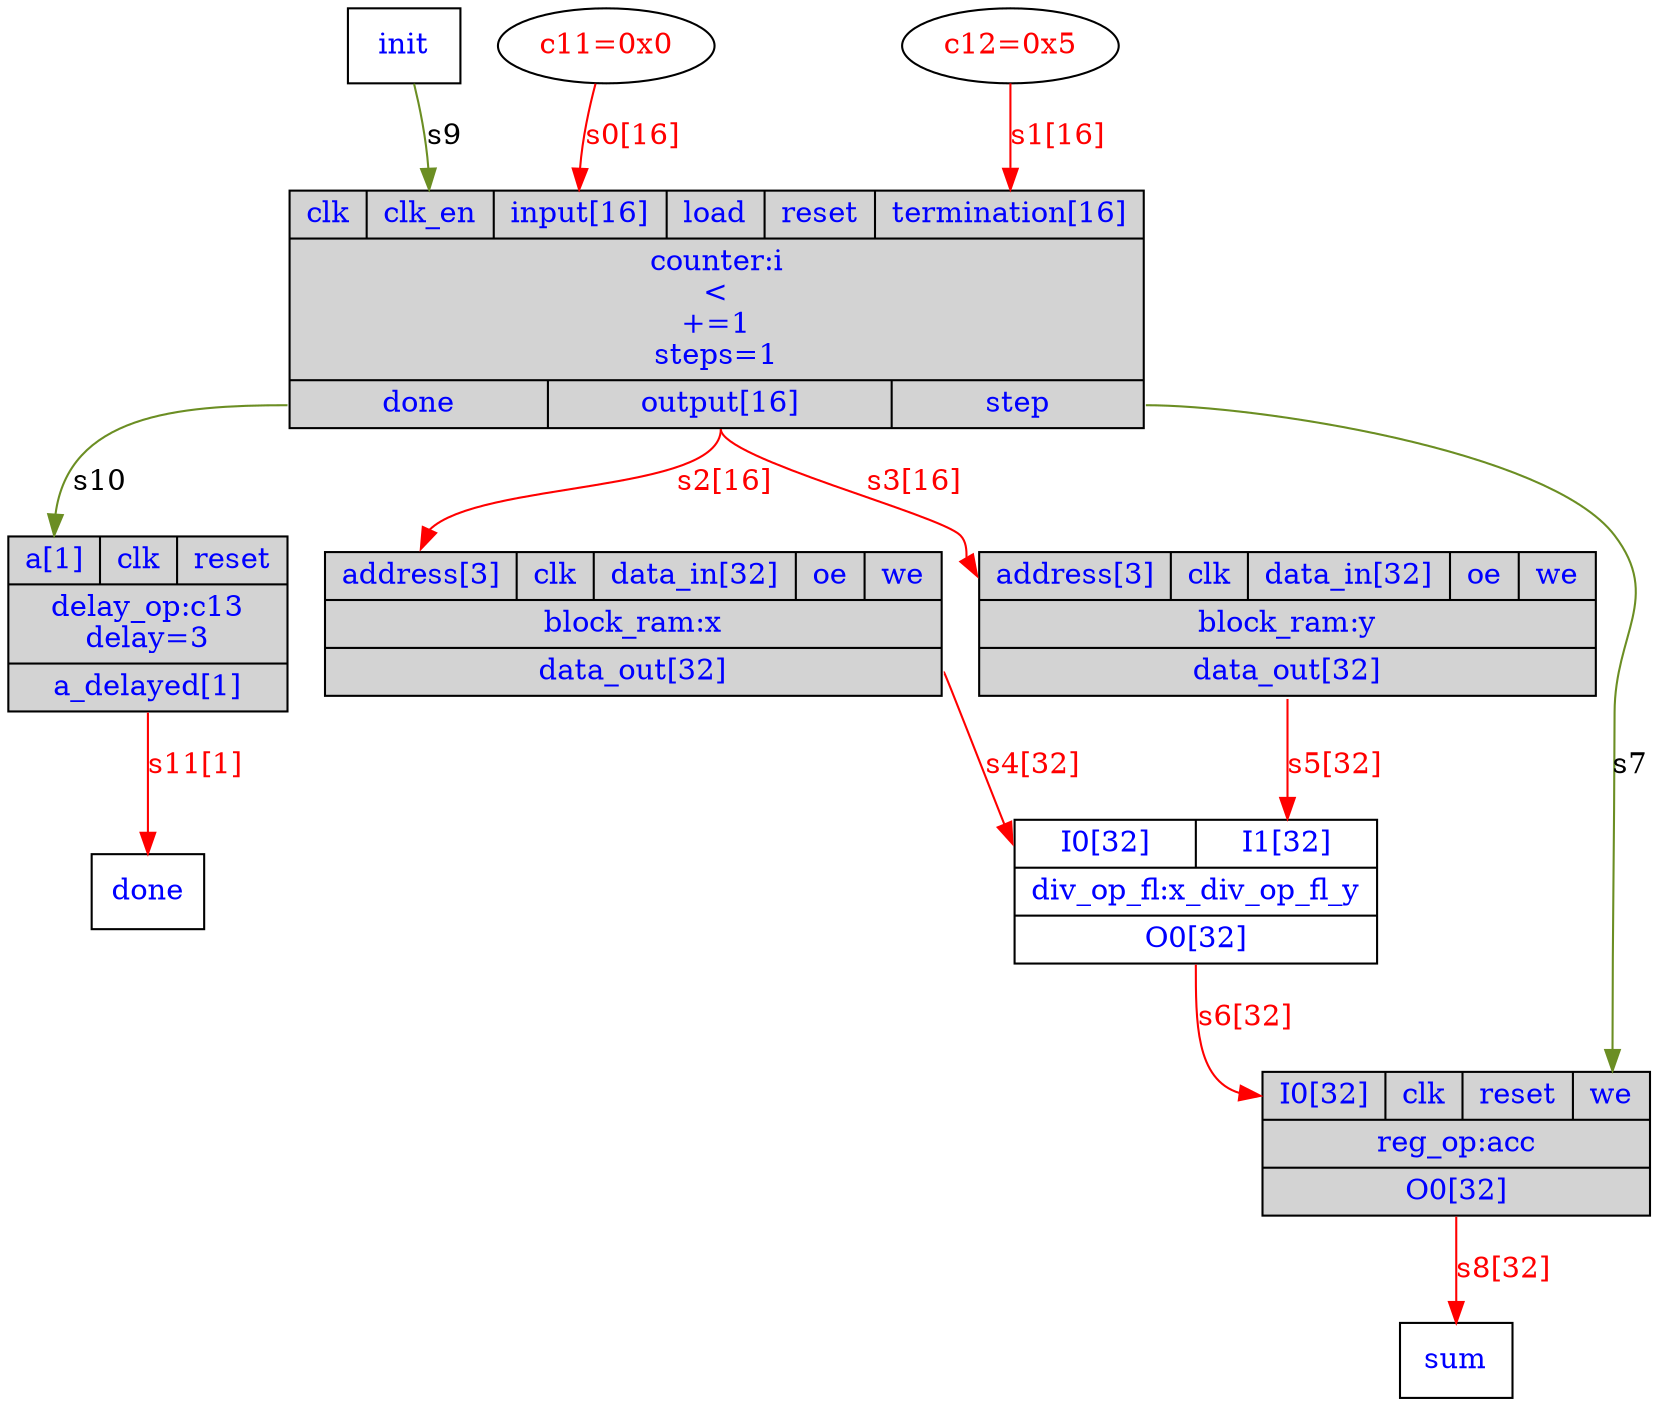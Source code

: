 digraph dotprod {
	// Components (Nodes)
	"done" [shape=msquare fontcolor=blue label="done"];
	"c13" [shape=record, fontcolor=blue, style="filled", fillcolor="lightgray", label="{{<a>a[1]|<clk>clk|<reset>reset}|delay_op:c13\ndelay=3|{<a_delayed>a_delayed[1]}}"];
	"c12" [fontcolor=red label="c12=0x5"];
	"c11" [fontcolor=red label="c11=0x0"];
	"x_div_op_fl_y" [shape=record, fontcolor=blue, label="{{<I0>I0[32]|<I1>I1[32]}|div_op_fl:x_div_op_fl_y|{<O0>O0[32]}}"];
	"acc" [shape=record, fontcolor=blue, style="filled", fillcolor="lightgray", label="{{<I0>I0[32]|<clk>clk|<reset>reset|<we>we}|reg_op:acc|{<O0>O0[32]}}"];
	"x" [shape=record, fontcolor=blue, style="filled", fillcolor="lightgray", label="{{<address>address[3]|<clk>clk|<data_in>data_in[32]|<oe>oe|<we>we}|block_ram:x|{<data_out>data_out[32]}}"];
	"sum" [shape=msquare fontcolor=blue label="sum"];
	"y" [shape=record, fontcolor=blue, style="filled", fillcolor="lightgray", label="{{<address>address[3]|<clk>clk|<data_in>data_in[32]|<oe>oe|<we>we}|block_ram:y|{<data_out>data_out[32]}}"];
	"i" [shape=record, fontcolor=blue, style="filled", fillcolor="lightgray", label="{{<clk>clk|<clk_en>clk_en|<input>input[16]|<load>load|<reset>reset|<termination>termination[16]}|counter:i\n\<\n+=1\nsteps=1|{<done>done|<output>output[16]|<step>step}}"];
	"init" [shape=msquare fontcolor=blue label="init"];

	// Signals (Edges)
	"c11" -> "i":input [label="s0[16]" color=red fontcolor=red];
	"i":done -> "c13":a [label="s10" color=olivedrab];
	"c13":a_delayed -> "done" [label="s11[1]" color=red fontcolor=red];
	"init" -> "i":clk_en [label="s9" color=olivedrab];
	"i":step -> "acc":we [label="s7" color=olivedrab];
	"y":data_out -> "x_div_op_fl_y":I1 [label="s5[32]" color=red fontcolor=red];
	"i":output -> "y":address [label="s3[16]" color=red fontcolor=red];
	"c12" -> "i":termination [label="s1[16]" color=red fontcolor=red];
	"acc":O0 -> "sum" [label="s8[32]" color=red fontcolor=red];
	"x_div_op_fl_y":O0 -> "acc":I0 [label="s6[32]" color=red fontcolor=red];
	"x":data_out -> "x_div_op_fl_y":I0 [label="s4[32]" color=red fontcolor=red];
	"i":output -> "x":address [label="s2[16]" color=red fontcolor=red];
}